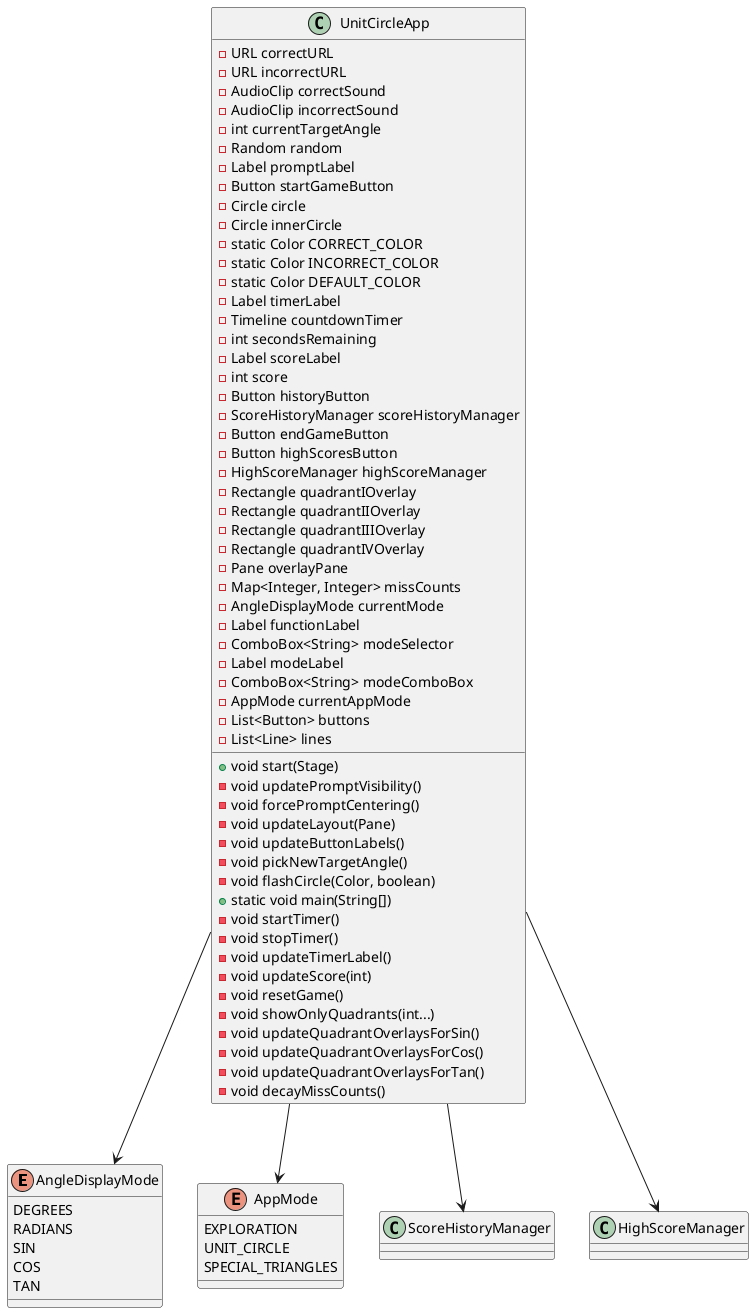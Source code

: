 @startuml UnitCircleApp_UML

' Define enums
enum AngleDisplayMode {
  DEGREES
  RADIANS
  SIN
  COS
  TAN
}

enum AppMode {
  EXPLORATION
  UNIT_CIRCLE
  SPECIAL_TRIANGLES
}

class UnitCircleApp {
  - URL correctURL
  - URL incorrectURL
  - AudioClip correctSound
  - AudioClip incorrectSound
  - int currentTargetAngle
  - Random random
  - Label promptLabel
  - Button startGameButton
  - Circle circle
  - Circle innerCircle
  - static Color CORRECT_COLOR
  - static Color INCORRECT_COLOR
  - static Color DEFAULT_COLOR
  - Label timerLabel
  - Timeline countdownTimer
  - int secondsRemaining
  - Label scoreLabel
  - int score
  - Button historyButton
  - ScoreHistoryManager scoreHistoryManager
  - Button endGameButton
  - Button highScoresButton
  - HighScoreManager highScoreManager
  - Rectangle quadrantIOverlay
  - Rectangle quadrantIIOverlay
  - Rectangle quadrantIIIOverlay
  - Rectangle quadrantIVOverlay
  - Pane overlayPane
  - Map<Integer, Integer> missCounts
  - AngleDisplayMode currentMode
  - Label functionLabel
  - ComboBox<String> modeSelector
  - Label modeLabel
  - ComboBox<String> modeComboBox
  - AppMode currentAppMode
  - List<Button> buttons
  - List<Line> lines

  + void start(Stage)
  - void updatePromptVisibility()
  - void forcePromptCentering()
  - void updateLayout(Pane)
  - void updateButtonLabels()
  - void pickNewTargetAngle()
  - void flashCircle(Color, boolean)
  + static void main(String[])
  - void startTimer()
  - void stopTimer()
  - void updateTimerLabel()
  - void updateScore(int)
  - void resetGame()
  - void showOnlyQuadrants(int...)
  - void updateQuadrantOverlaysForSin()
  - void updateQuadrantOverlaysForCos()
  - void updateQuadrantOverlaysForTan()
  - void decayMissCounts()
}

UnitCircleApp --> AngleDisplayMode
UnitCircleApp --> AppMode
UnitCircleApp --> ScoreHistoryManager
UnitCircleApp --> HighScoreManager

@enduml
